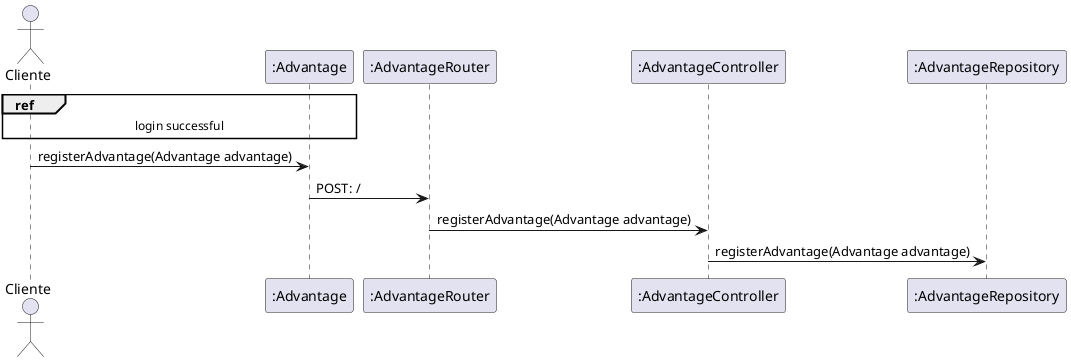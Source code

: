 @startuml

actor "Cliente" as cliente
participant ":Advantage" as ad
participant ":AdvantageRouter" as adRouter
participant ":AdvantageController" as adController
participant ":AdvantageRepository" as adRepository

ref over cliente, ad: login successful

cliente -> ad : registerAdvantage(Advantage advantage)
ad -> adRouter : POST: /
adRouter -> adController : registerAdvantage(Advantage advantage)
adController -> adRepository : registerAdvantage(Advantage advantage)

@enduml